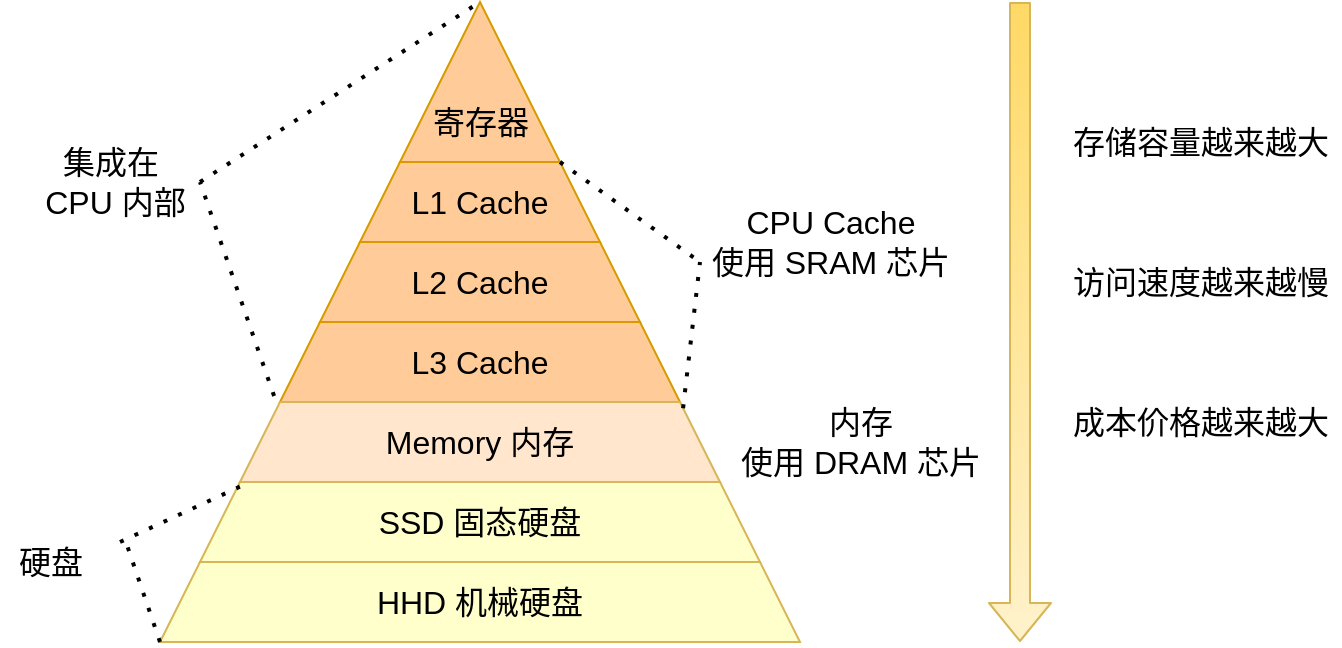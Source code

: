 <mxfile version="13.7.5" type="github">
  <diagram id="M3JzGN2zN7FlxfNXASVT" name="第 1 页">
    <mxGraphModel dx="1102" dy="582" grid="1" gridSize="10" guides="1" tooltips="1" connect="1" arrows="1" fold="1" page="1" pageScale="1" pageWidth="827" pageHeight="1169" math="0" shadow="0">
      <root>
        <mxCell id="0" />
        <mxCell id="1" parent="0" />
        <mxCell id="Y5UqV23ePI7ISHUN9XVq-5" value="L1 Cache" style="shape=trapezoid;perimeter=trapezoidPerimeter;whiteSpace=wrap;html=1;fixedSize=1;strokeColor=#d79b00;fillColor=#FFCC99;fontSize=16;" vertex="1" parent="1">
          <mxGeometry x="220" y="160" width="120" height="40" as="geometry" />
        </mxCell>
        <mxCell id="Y5UqV23ePI7ISHUN9XVq-6" value="&lt;span style=&quot;font-size: 16px;&quot;&gt;L2 Cache&lt;/span&gt;" style="shape=trapezoid;perimeter=trapezoidPerimeter;whiteSpace=wrap;html=1;fixedSize=1;strokeColor=#d79b00;fillColor=#FFCC99;fontSize=16;" vertex="1" parent="1">
          <mxGeometry x="200" y="200" width="160" height="40" as="geometry" />
        </mxCell>
        <mxCell id="Y5UqV23ePI7ISHUN9XVq-7" value="&lt;span style=&quot;font-size: 16px;&quot;&gt;L3 Cache&lt;/span&gt;" style="shape=trapezoid;perimeter=trapezoidPerimeter;whiteSpace=wrap;html=1;fixedSize=1;strokeColor=#d79b00;fillColor=#FFCC99;fontSize=16;" vertex="1" parent="1">
          <mxGeometry x="180" y="240" width="200" height="40" as="geometry" />
        </mxCell>
        <mxCell id="Y5UqV23ePI7ISHUN9XVq-8" value="Memory 内存" style="shape=trapezoid;perimeter=trapezoidPerimeter;whiteSpace=wrap;html=1;fixedSize=1;strokeColor=#d6b656;fillColor=#FFE6CC;fontSize=16;" vertex="1" parent="1">
          <mxGeometry x="160" y="280" width="240" height="40" as="geometry" />
        </mxCell>
        <mxCell id="Y5UqV23ePI7ISHUN9XVq-9" value="SSD 固态硬盘" style="shape=trapezoid;perimeter=trapezoidPerimeter;whiteSpace=wrap;html=1;fixedSize=1;strokeColor=#d6b656;fillColor=#FFFFCC;fontSize=16;" vertex="1" parent="1">
          <mxGeometry x="140" y="320" width="280" height="40" as="geometry" />
        </mxCell>
        <mxCell id="Y5UqV23ePI7ISHUN9XVq-11" value="HHD 机械硬盘" style="shape=trapezoid;perimeter=trapezoidPerimeter;whiteSpace=wrap;html=1;fixedSize=1;strokeColor=#d6b656;fillColor=#FFFFCC;fontSize=16;" vertex="1" parent="1">
          <mxGeometry x="120" y="360" width="320" height="40" as="geometry" />
        </mxCell>
        <mxCell id="Y5UqV23ePI7ISHUN9XVq-12" value="" style="shape=flexArrow;endArrow=classic;html=1;gradientColor=#ffd966;fillColor=#fff2cc;strokeColor=#d6b656;gradientDirection=north;fontSize=16;" edge="1" parent="1">
          <mxGeometry width="50" height="50" relative="1" as="geometry">
            <mxPoint x="550" y="80" as="sourcePoint" />
            <mxPoint x="550" y="400" as="targetPoint" />
          </mxGeometry>
        </mxCell>
        <mxCell id="Y5UqV23ePI7ISHUN9XVq-13" value="存储容量越来越大" style="text;html=1;align=center;verticalAlign=middle;resizable=0;points=[];autosize=1;fontSize=16;" vertex="1" parent="1">
          <mxGeometry x="570" y="140" width="140" height="20" as="geometry" />
        </mxCell>
        <mxCell id="Y5UqV23ePI7ISHUN9XVq-14" value="访问速度越来越慢" style="text;html=1;align=center;verticalAlign=middle;resizable=0;points=[];autosize=1;fontSize=16;" vertex="1" parent="1">
          <mxGeometry x="570" y="210" width="140" height="20" as="geometry" />
        </mxCell>
        <mxCell id="Y5UqV23ePI7ISHUN9XVq-15" value="成本价格越来越大" style="text;html=1;align=center;verticalAlign=middle;resizable=0;points=[];autosize=1;fontSize=16;" vertex="1" parent="1">
          <mxGeometry x="570" y="280" width="140" height="20" as="geometry" />
        </mxCell>
        <mxCell id="Y5UqV23ePI7ISHUN9XVq-17" value="" style="verticalLabelPosition=bottom;verticalAlign=top;html=1;shape=mxgraph.basic.acute_triangle;dx=0.5;strokeColor=#d79b00;fillColor=#FFCC99;fontSize=16;" vertex="1" parent="1">
          <mxGeometry x="240" y="80" width="80" height="80" as="geometry" />
        </mxCell>
        <mxCell id="Y5UqV23ePI7ISHUN9XVq-18" value="寄存器" style="text;html=1;align=center;verticalAlign=middle;resizable=0;points=[];autosize=1;fontSize=16;" vertex="1" parent="1">
          <mxGeometry x="250" y="130" width="60" height="20" as="geometry" />
        </mxCell>
        <mxCell id="Y5UqV23ePI7ISHUN9XVq-22" value="&lt;font&gt;&lt;span&gt;集成在&lt;br&gt;&amp;nbsp;CPU 内部&lt;/span&gt;&lt;/font&gt;" style="text;html=1;align=center;verticalAlign=middle;resizable=0;points=[];autosize=1;fontSize=16;fontStyle=0" vertex="1" parent="1">
          <mxGeometry x="50" y="150" width="90" height="40" as="geometry" />
        </mxCell>
        <mxCell id="Y5UqV23ePI7ISHUN9XVq-24" value="CPU Cache &lt;br&gt;使用 SRAM 芯片" style="text;html=1;align=center;verticalAlign=middle;resizable=0;points=[];autosize=1;fontSize=16;fontColor=#000000;" vertex="1" parent="1">
          <mxGeometry x="390" y="180" width="130" height="40" as="geometry" />
        </mxCell>
        <mxCell id="Y5UqV23ePI7ISHUN9XVq-25" value="内存&lt;br&gt;使用 DRAM 芯片" style="text;html=1;align=center;verticalAlign=middle;resizable=0;points=[];autosize=1;fontSize=16;fontColor=#000000;" vertex="1" parent="1">
          <mxGeometry x="400" y="280" width="140" height="40" as="geometry" />
        </mxCell>
        <mxCell id="Y5UqV23ePI7ISHUN9XVq-27" value="硬盘" style="text;html=1;align=center;verticalAlign=middle;resizable=0;points=[];autosize=1;fontSize=16;fontColor=#000000;" vertex="1" parent="1">
          <mxGeometry x="40" y="350" width="50" height="20" as="geometry" />
        </mxCell>
        <mxCell id="Y5UqV23ePI7ISHUN9XVq-29" value="" style="endArrow=none;dashed=1;html=1;dashPattern=1 3;strokeWidth=2;fontSize=16;fontColor=#000000;" edge="1" parent="1">
          <mxGeometry width="50" height="50" relative="1" as="geometry">
            <mxPoint x="140" y="170" as="sourcePoint" />
            <mxPoint x="280" y="80" as="targetPoint" />
          </mxGeometry>
        </mxCell>
        <mxCell id="Y5UqV23ePI7ISHUN9XVq-30" value="" style="endArrow=none;dashed=1;html=1;dashPattern=1 3;strokeWidth=2;fontSize=16;fontColor=#000000;exitX=0.071;exitY=-0.075;exitDx=0;exitDy=0;exitPerimeter=0;" edge="1" parent="1" source="Y5UqV23ePI7ISHUN9XVq-8">
          <mxGeometry width="50" height="50" relative="1" as="geometry">
            <mxPoint x="260" y="270" as="sourcePoint" />
            <mxPoint x="140" y="170" as="targetPoint" />
          </mxGeometry>
        </mxCell>
        <mxCell id="Y5UqV23ePI7ISHUN9XVq-31" value="" style="endArrow=none;dashed=1;html=1;dashPattern=1 3;strokeWidth=2;fontSize=16;fontColor=#000000;" edge="1" parent="1">
          <mxGeometry width="50" height="50" relative="1" as="geometry">
            <mxPoint x="100" y="350" as="sourcePoint" />
            <mxPoint x="165" y="320" as="targetPoint" />
          </mxGeometry>
        </mxCell>
        <mxCell id="Y5UqV23ePI7ISHUN9XVq-32" value="" style="endArrow=none;dashed=1;html=1;dashPattern=1 3;strokeWidth=2;fontSize=16;fontColor=#000000;" edge="1" parent="1">
          <mxGeometry width="50" height="50" relative="1" as="geometry">
            <mxPoint x="120" y="400" as="sourcePoint" />
            <mxPoint x="102.96" y="350" as="targetPoint" />
          </mxGeometry>
        </mxCell>
        <mxCell id="Y5UqV23ePI7ISHUN9XVq-33" value="" style="endArrow=none;dashed=1;html=1;dashPattern=1 3;strokeWidth=2;fontSize=16;fontColor=#000000;" edge="1" parent="1">
          <mxGeometry width="50" height="50" relative="1" as="geometry">
            <mxPoint x="320" y="160" as="sourcePoint" />
            <mxPoint x="390" y="210" as="targetPoint" />
          </mxGeometry>
        </mxCell>
        <mxCell id="Y5UqV23ePI7ISHUN9XVq-34" value="" style="endArrow=none;dashed=1;html=1;dashPattern=1 3;strokeWidth=2;fontSize=16;fontColor=#000000;exitX=1;exitY=0;exitDx=0;exitDy=0;" edge="1" parent="1" source="Y5UqV23ePI7ISHUN9XVq-8">
          <mxGeometry width="50" height="50" relative="1" as="geometry">
            <mxPoint x="397.04" y="287" as="sourcePoint" />
            <mxPoint x="390" y="210" as="targetPoint" />
          </mxGeometry>
        </mxCell>
      </root>
    </mxGraphModel>
  </diagram>
</mxfile>
